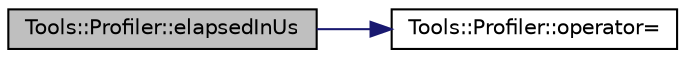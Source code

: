 digraph "Tools::Profiler::elapsedInUs"
{
 // INTERACTIVE_SVG=YES
  edge [fontname="Helvetica",fontsize="10",labelfontname="Helvetica",labelfontsize="10"];
  node [fontname="Helvetica",fontsize="10",shape=record];
  rankdir="LR";
  Node1 [label="Tools::Profiler::elapsedInUs",height=0.2,width=0.4,color="black", fillcolor="grey75", style="filled", fontcolor="black"];
  Node1 -> Node2 [color="midnightblue",fontsize="10",style="solid",fontname="Helvetica"];
  Node2 [label="Tools::Profiler::operator=",height=0.2,width=0.4,color="black", fillcolor="white", style="filled",URL="$class_tools_1_1_profiler.html#ad01b182e69193d87987e15ef8b2cca3a"];
}
